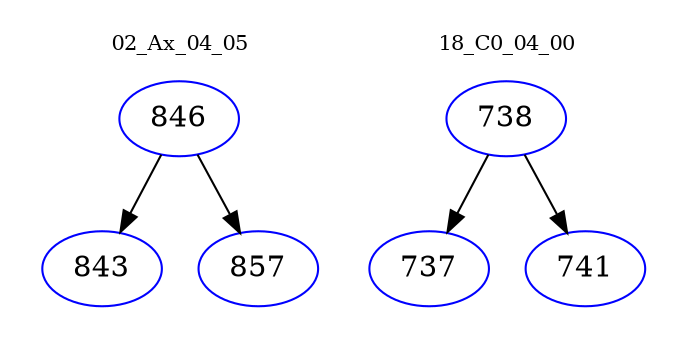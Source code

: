 digraph{
subgraph cluster_0 {
color = white
label = "02_Ax_04_05";
fontsize=10;
T0_846 [label="846", color="blue"]
T0_846 -> T0_843 [color="black"]
T0_843 [label="843", color="blue"]
T0_846 -> T0_857 [color="black"]
T0_857 [label="857", color="blue"]
}
subgraph cluster_1 {
color = white
label = "18_C0_04_00";
fontsize=10;
T1_738 [label="738", color="blue"]
T1_738 -> T1_737 [color="black"]
T1_737 [label="737", color="blue"]
T1_738 -> T1_741 [color="black"]
T1_741 [label="741", color="blue"]
}
}
